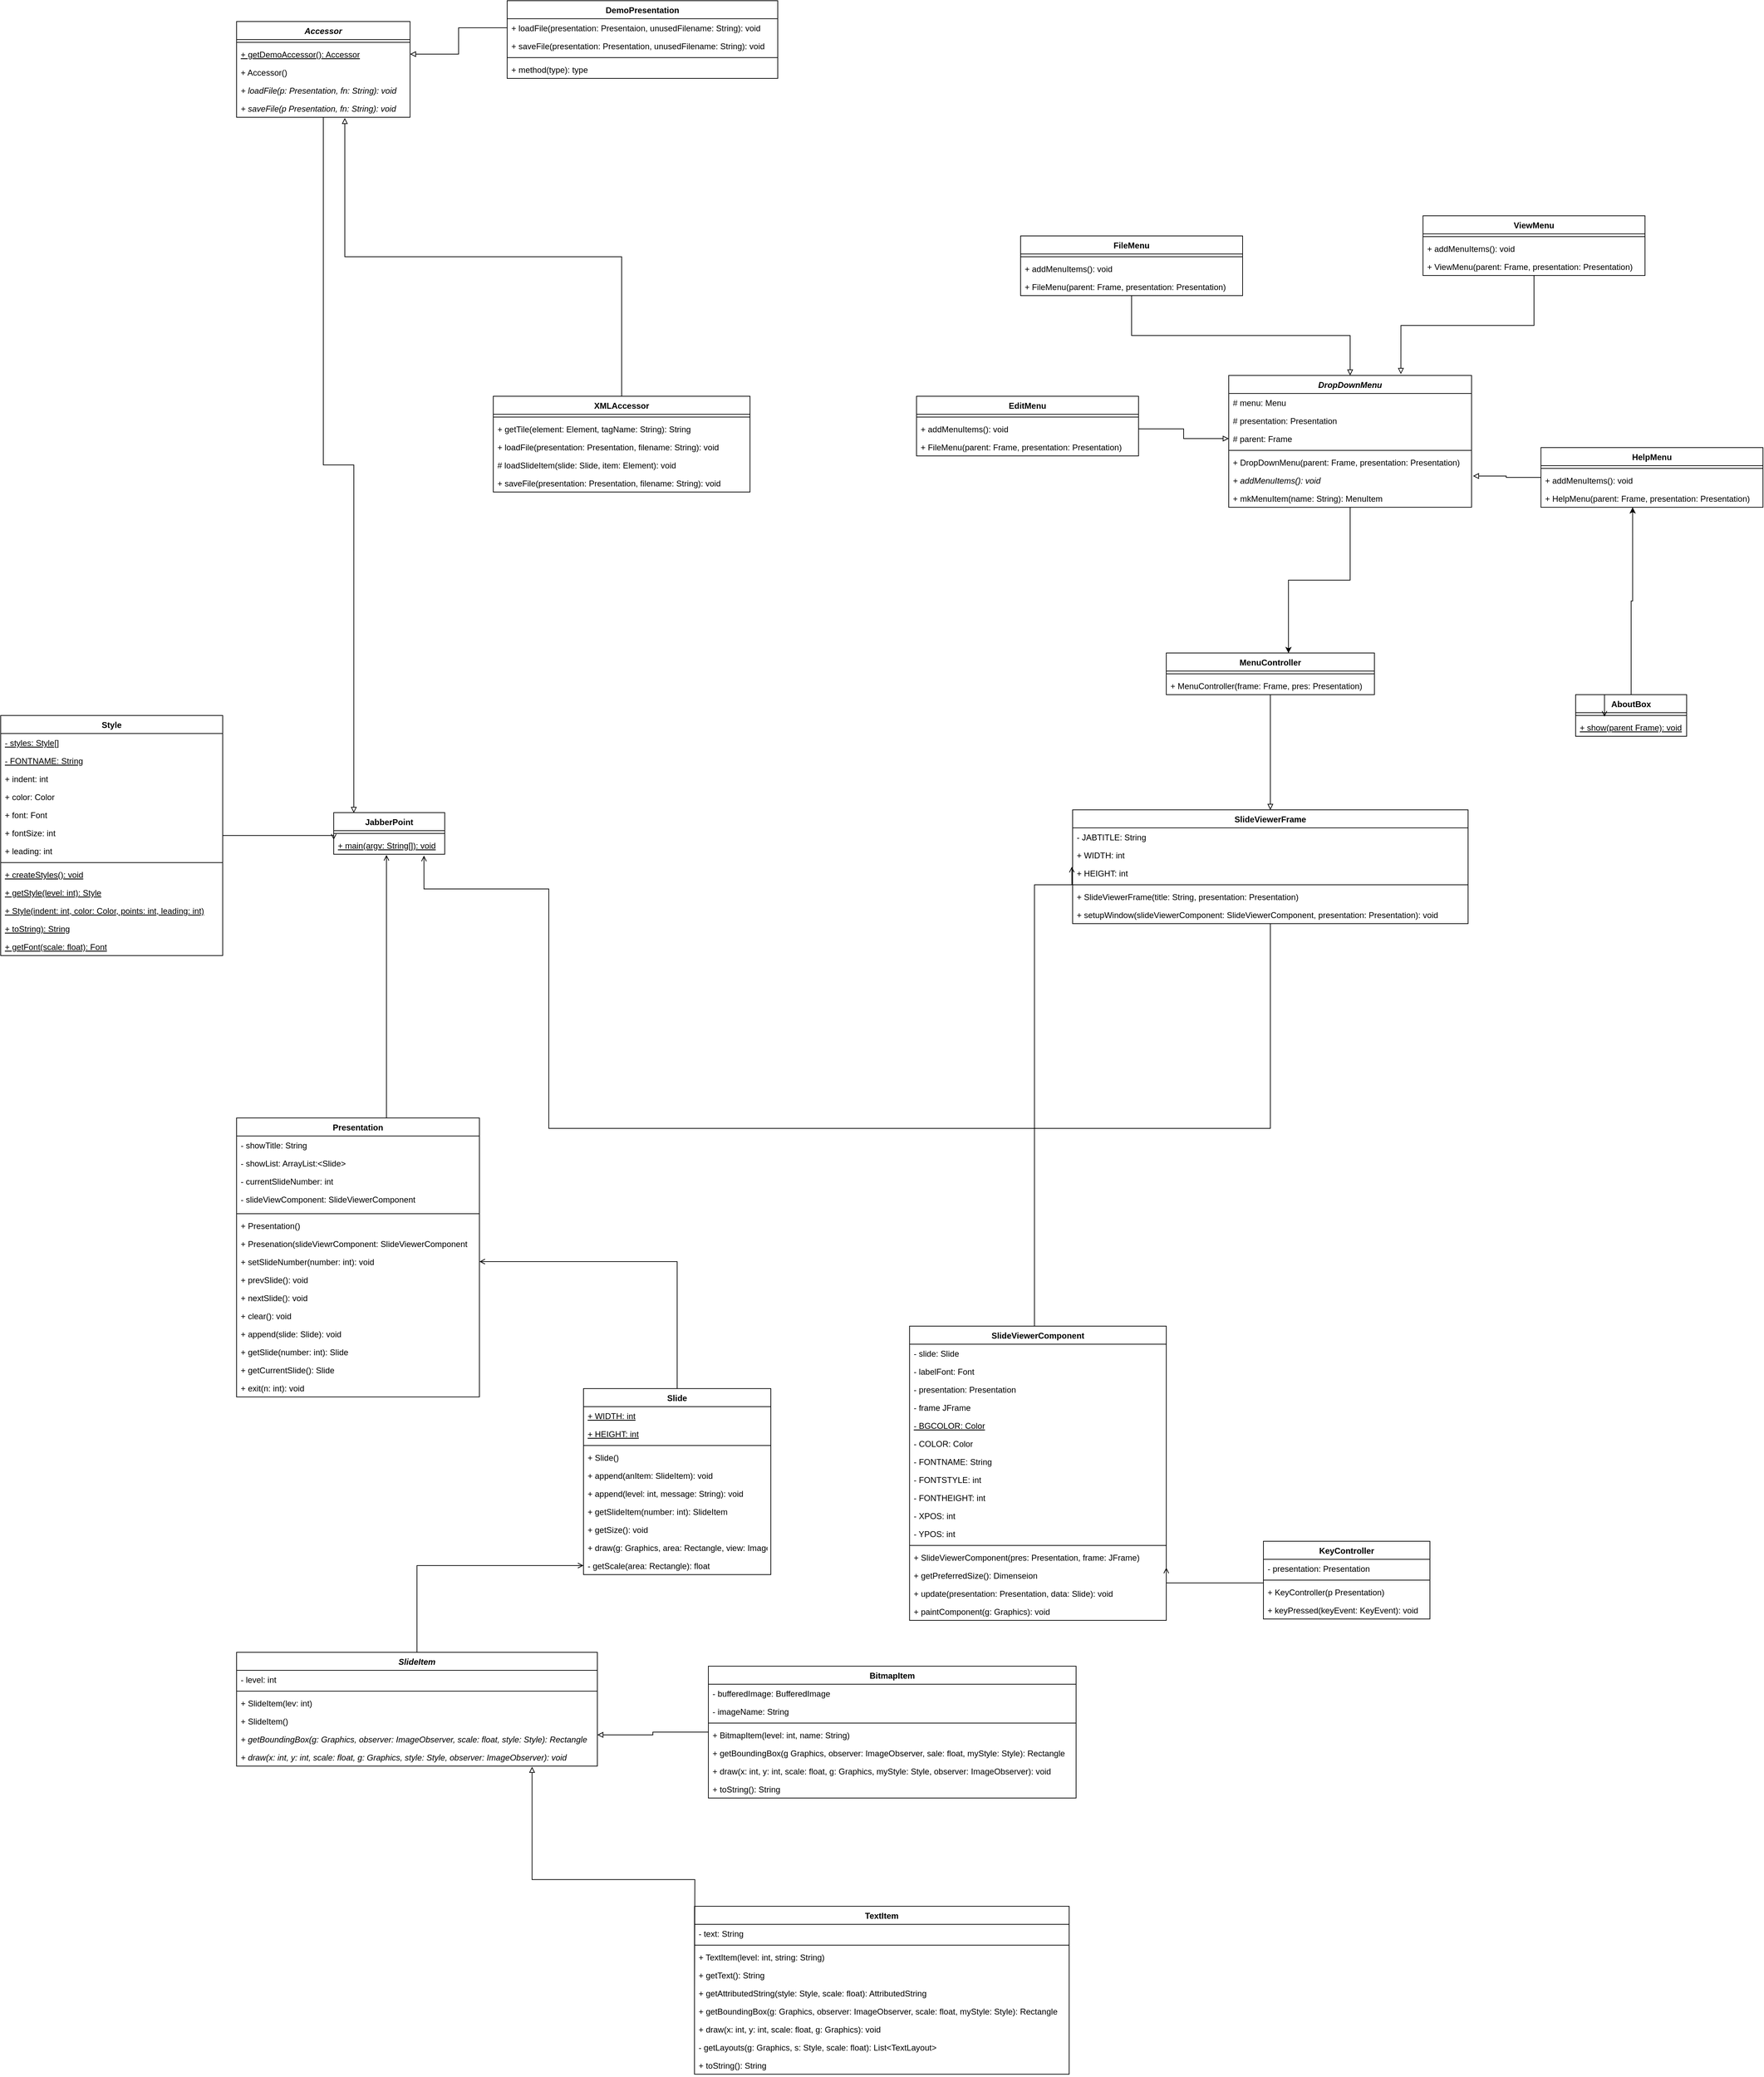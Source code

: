 <mxfile version="14.1.8" type="device"><diagram id="5kGexs1ks4yRwTwiHM54" name="Pagina-1"><mxGraphModel dx="2249" dy="815" grid="1" gridSize="10" guides="1" tooltips="1" connect="1" arrows="1" fold="1" page="1" pageScale="1" pageWidth="827" pageHeight="1169" math="0" shadow="0"><root><mxCell id="0"/><mxCell id="1" parent="0"/><mxCell id="1p4O4-lpNkx6_-O3B8yX-25" style="edgeStyle=orthogonalEdgeStyle;rounded=0;orthogonalLoop=1;jettySize=auto;html=1;entryX=0.413;entryY=1;entryDx=0;entryDy=0;entryPerimeter=0;" parent="1" source="J7LLM1U2bAGrhk7EHzXV-1" target="1p4O4-lpNkx6_-O3B8yX-22" edge="1"><mxGeometry relative="1" as="geometry"/></mxCell><mxCell id="J7LLM1U2bAGrhk7EHzXV-1" value="AboutBox" style="swimlane;fontStyle=1;align=center;verticalAlign=top;childLayout=stackLayout;horizontal=1;startSize=26;horizontalStack=0;resizeParent=1;resizeParentMax=0;resizeLast=0;collapsible=1;marginBottom=0;" parent="1" vertex="1"><mxGeometry x="1950" y="1160" width="160" height="60" as="geometry"/></mxCell><mxCell id="J7LLM1U2bAGrhk7EHzXV-3" value="" style="line;strokeWidth=1;fillColor=none;align=left;verticalAlign=middle;spacingTop=-1;spacingLeft=3;spacingRight=3;rotatable=0;labelPosition=right;points=[];portConstraint=eastwest;" parent="J7LLM1U2bAGrhk7EHzXV-1" vertex="1"><mxGeometry y="26" width="160" height="8" as="geometry"/></mxCell><mxCell id="J7LLM1U2bAGrhk7EHzXV-4" value="+ show(parent Frame): void" style="text;strokeColor=none;fillColor=none;align=left;verticalAlign=top;spacingLeft=4;spacingRight=4;overflow=hidden;rotatable=0;points=[[0,0.5],[1,0.5]];portConstraint=eastwest;fontStyle=4" parent="J7LLM1U2bAGrhk7EHzXV-1" vertex="1"><mxGeometry y="34" width="160" height="26" as="geometry"/></mxCell><mxCell id="J7LLM1U2bAGrhk7EHzXV-212" style="edgeStyle=orthogonalEdgeStyle;rounded=0;orthogonalLoop=1;jettySize=auto;html=1;exitX=0.25;exitY=0;exitDx=0;exitDy=0;entryX=0.26;entryY=-0.088;entryDx=0;entryDy=0;entryPerimeter=0;endArrow=open;endFill=0;" parent="J7LLM1U2bAGrhk7EHzXV-1" source="J7LLM1U2bAGrhk7EHzXV-1" target="J7LLM1U2bAGrhk7EHzXV-4" edge="1"><mxGeometry relative="1" as="geometry"/></mxCell><mxCell id="J7LLM1U2bAGrhk7EHzXV-208" style="edgeStyle=orthogonalEdgeStyle;rounded=0;orthogonalLoop=1;jettySize=auto;html=1;entryX=0.181;entryY=0.007;entryDx=0;entryDy=0;entryPerimeter=0;endArrow=block;endFill=0;" parent="1" source="J7LLM1U2bAGrhk7EHzXV-8" target="J7LLM1U2bAGrhk7EHzXV-33" edge="1"><mxGeometry relative="1" as="geometry"/></mxCell><mxCell id="J7LLM1U2bAGrhk7EHzXV-8" value="Accessor" style="swimlane;fontStyle=3;align=center;verticalAlign=top;childLayout=stackLayout;horizontal=1;startSize=26;horizontalStack=0;resizeParent=1;resizeParentMax=0;resizeLast=0;collapsible=1;marginBottom=0;" parent="1" vertex="1"><mxGeometry x="20" y="190" width="250" height="138" as="geometry"/></mxCell><mxCell id="J7LLM1U2bAGrhk7EHzXV-10" value="" style="line;strokeWidth=1;fillColor=none;align=left;verticalAlign=middle;spacingTop=-1;spacingLeft=3;spacingRight=3;rotatable=0;labelPosition=right;points=[];portConstraint=eastwest;" parent="J7LLM1U2bAGrhk7EHzXV-8" vertex="1"><mxGeometry y="26" width="250" height="8" as="geometry"/></mxCell><mxCell id="J7LLM1U2bAGrhk7EHzXV-11" value="+ getDemoAccessor(): Accessor" style="text;strokeColor=none;fillColor=none;align=left;verticalAlign=top;spacingLeft=4;spacingRight=4;overflow=hidden;rotatable=0;points=[[0,0.5],[1,0.5]];portConstraint=eastwest;fontStyle=4" parent="J7LLM1U2bAGrhk7EHzXV-8" vertex="1"><mxGeometry y="34" width="250" height="26" as="geometry"/></mxCell><mxCell id="J7LLM1U2bAGrhk7EHzXV-13" value="+ Accessor()" style="text;strokeColor=none;fillColor=none;align=left;verticalAlign=top;spacingLeft=4;spacingRight=4;overflow=hidden;rotatable=0;points=[[0,0.5],[1,0.5]];portConstraint=eastwest;fontStyle=0" parent="J7LLM1U2bAGrhk7EHzXV-8" vertex="1"><mxGeometry y="60" width="250" height="26" as="geometry"/></mxCell><mxCell id="J7LLM1U2bAGrhk7EHzXV-15" value="+ loadFile(p: Presentation, fn: String): void" style="text;strokeColor=none;fillColor=none;align=left;verticalAlign=top;spacingLeft=4;spacingRight=4;overflow=hidden;rotatable=0;points=[[0,0.5],[1,0.5]];portConstraint=eastwest;fontStyle=2" parent="J7LLM1U2bAGrhk7EHzXV-8" vertex="1"><mxGeometry y="86" width="250" height="26" as="geometry"/></mxCell><mxCell id="J7LLM1U2bAGrhk7EHzXV-16" value="+ saveFile(p Presentation, fn: String): void" style="text;strokeColor=none;fillColor=none;align=left;verticalAlign=top;spacingLeft=4;spacingRight=4;overflow=hidden;rotatable=0;points=[[0,0.5],[1,0.5]];portConstraint=eastwest;fontStyle=2" parent="J7LLM1U2bAGrhk7EHzXV-8" vertex="1"><mxGeometry y="112" width="250" height="26" as="geometry"/></mxCell><mxCell id="J7LLM1U2bAGrhk7EHzXV-26" value="DemoPresentation" style="swimlane;fontStyle=1;align=center;verticalAlign=top;childLayout=stackLayout;horizontal=1;startSize=26;horizontalStack=0;resizeParent=1;resizeParentMax=0;resizeLast=0;collapsible=1;marginBottom=0;" parent="1" vertex="1"><mxGeometry x="410" y="160" width="390" height="112" as="geometry"/></mxCell><mxCell id="J7LLM1U2bAGrhk7EHzXV-27" value="+ loadFile(presentation: Presentaion, unusedFilename: String): void" style="text;strokeColor=none;fillColor=none;align=left;verticalAlign=top;spacingLeft=4;spacingRight=4;overflow=hidden;rotatable=0;points=[[0,0.5],[1,0.5]];portConstraint=eastwest;" parent="J7LLM1U2bAGrhk7EHzXV-26" vertex="1"><mxGeometry y="26" width="390" height="26" as="geometry"/></mxCell><mxCell id="J7LLM1U2bAGrhk7EHzXV-32" value="+ saveFile(presentation: Presentation, unusedFilename: String): void" style="text;strokeColor=none;fillColor=none;align=left;verticalAlign=top;spacingLeft=4;spacingRight=4;overflow=hidden;rotatable=0;points=[[0,0.5],[1,0.5]];portConstraint=eastwest;" parent="J7LLM1U2bAGrhk7EHzXV-26" vertex="1"><mxGeometry y="52" width="390" height="26" as="geometry"/></mxCell><mxCell id="J7LLM1U2bAGrhk7EHzXV-28" value="" style="line;strokeWidth=1;fillColor=none;align=left;verticalAlign=middle;spacingTop=-1;spacingLeft=3;spacingRight=3;rotatable=0;labelPosition=right;points=[];portConstraint=eastwest;" parent="J7LLM1U2bAGrhk7EHzXV-26" vertex="1"><mxGeometry y="78" width="390" height="8" as="geometry"/></mxCell><mxCell id="J7LLM1U2bAGrhk7EHzXV-29" value="+ method(type): type" style="text;strokeColor=none;fillColor=none;align=left;verticalAlign=top;spacingLeft=4;spacingRight=4;overflow=hidden;rotatable=0;points=[[0,0.5],[1,0.5]];portConstraint=eastwest;" parent="J7LLM1U2bAGrhk7EHzXV-26" vertex="1"><mxGeometry y="86" width="390" height="26" as="geometry"/></mxCell><mxCell id="J7LLM1U2bAGrhk7EHzXV-33" value="JabberPoint" style="swimlane;fontStyle=1;align=center;verticalAlign=top;childLayout=stackLayout;horizontal=1;startSize=26;horizontalStack=0;resizeParent=1;resizeParentMax=0;resizeLast=0;collapsible=1;marginBottom=0;" parent="1" vertex="1"><mxGeometry x="160" y="1330" width="160" height="60" as="geometry"/></mxCell><mxCell id="J7LLM1U2bAGrhk7EHzXV-35" value="" style="line;strokeWidth=1;fillColor=none;align=left;verticalAlign=middle;spacingTop=-1;spacingLeft=3;spacingRight=3;rotatable=0;labelPosition=right;points=[];portConstraint=eastwest;" parent="J7LLM1U2bAGrhk7EHzXV-33" vertex="1"><mxGeometry y="26" width="160" height="8" as="geometry"/></mxCell><mxCell id="J7LLM1U2bAGrhk7EHzXV-36" value="+ main(argv: String[]): void" style="text;strokeColor=none;fillColor=none;align=left;verticalAlign=top;spacingLeft=4;spacingRight=4;overflow=hidden;rotatable=0;points=[[0,0.5],[1,0.5]];portConstraint=eastwest;fontStyle=4" parent="J7LLM1U2bAGrhk7EHzXV-33" vertex="1"><mxGeometry y="34" width="160" height="26" as="geometry"/></mxCell><mxCell id="J7LLM1U2bAGrhk7EHzXV-205" style="edgeStyle=orthogonalEdgeStyle;rounded=0;orthogonalLoop=1;jettySize=auto;html=1;entryX=1;entryY=0.077;entryDx=0;entryDy=0;entryPerimeter=0;endArrow=open;endFill=0;" parent="1" source="J7LLM1U2bAGrhk7EHzXV-39" target="J7LLM1U2bAGrhk7EHzXV-124" edge="1"><mxGeometry relative="1" as="geometry"><Array as="points"><mxPoint x="1440" y="2440"/><mxPoint x="1440" y="2440"/></Array></mxGeometry></mxCell><mxCell id="J7LLM1U2bAGrhk7EHzXV-39" value="KeyController" style="swimlane;fontStyle=1;align=center;verticalAlign=top;childLayout=stackLayout;horizontal=1;startSize=26;horizontalStack=0;resizeParent=1;resizeParentMax=0;resizeLast=0;collapsible=1;marginBottom=0;" parent="1" vertex="1"><mxGeometry x="1500" y="2380" width="240" height="112" as="geometry"/></mxCell><mxCell id="J7LLM1U2bAGrhk7EHzXV-40" value="- presentation: Presentation" style="text;strokeColor=none;fillColor=none;align=left;verticalAlign=top;spacingLeft=4;spacingRight=4;overflow=hidden;rotatable=0;points=[[0,0.5],[1,0.5]];portConstraint=eastwest;" parent="J7LLM1U2bAGrhk7EHzXV-39" vertex="1"><mxGeometry y="26" width="240" height="26" as="geometry"/></mxCell><mxCell id="J7LLM1U2bAGrhk7EHzXV-41" value="" style="line;strokeWidth=1;fillColor=none;align=left;verticalAlign=middle;spacingTop=-1;spacingLeft=3;spacingRight=3;rotatable=0;labelPosition=right;points=[];portConstraint=eastwest;" parent="J7LLM1U2bAGrhk7EHzXV-39" vertex="1"><mxGeometry y="52" width="240" height="8" as="geometry"/></mxCell><mxCell id="J7LLM1U2bAGrhk7EHzXV-43" value="+ KeyController(p Presentation)" style="text;strokeColor=none;fillColor=none;align=left;verticalAlign=top;spacingLeft=4;spacingRight=4;overflow=hidden;rotatable=0;points=[[0,0.5],[1,0.5]];portConstraint=eastwest;" parent="J7LLM1U2bAGrhk7EHzXV-39" vertex="1"><mxGeometry y="60" width="240" height="26" as="geometry"/></mxCell><mxCell id="J7LLM1U2bAGrhk7EHzXV-42" value="+ keyPressed(keyEvent: KeyEvent): void" style="text;strokeColor=none;fillColor=none;align=left;verticalAlign=top;spacingLeft=4;spacingRight=4;overflow=hidden;rotatable=0;points=[[0,0.5],[1,0.5]];portConstraint=eastwest;" parent="J7LLM1U2bAGrhk7EHzXV-39" vertex="1"><mxGeometry y="86" width="240" height="26" as="geometry"/></mxCell><mxCell id="1p4O4-lpNkx6_-O3B8yX-29" style="edgeStyle=orthogonalEdgeStyle;rounded=0;orthogonalLoop=1;jettySize=auto;html=1;endArrow=block;endFill=0;entryX=0.5;entryY=0;entryDx=0;entryDy=0;" parent="1" source="J7LLM1U2bAGrhk7EHzXV-44" target="J7LLM1U2bAGrhk7EHzXV-127" edge="1"><mxGeometry relative="1" as="geometry"><mxPoint x="1507" y="1500" as="targetPoint"/></mxGeometry></mxCell><mxCell id="J7LLM1U2bAGrhk7EHzXV-44" value="MenuController" style="swimlane;fontStyle=1;align=center;verticalAlign=top;childLayout=stackLayout;horizontal=1;startSize=26;horizontalStack=0;resizeParent=1;resizeParentMax=0;resizeLast=0;collapsible=1;marginBottom=0;" parent="1" vertex="1"><mxGeometry x="1360" y="1100" width="300" height="60" as="geometry"/></mxCell><mxCell id="J7LLM1U2bAGrhk7EHzXV-46" value="" style="line;strokeWidth=1;fillColor=none;align=left;verticalAlign=middle;spacingTop=-1;spacingLeft=3;spacingRight=3;rotatable=0;labelPosition=right;points=[];portConstraint=eastwest;" parent="J7LLM1U2bAGrhk7EHzXV-44" vertex="1"><mxGeometry y="26" width="300" height="8" as="geometry"/></mxCell><mxCell id="J7LLM1U2bAGrhk7EHzXV-49" value="+ MenuController(frame: Frame, pres: Presentation)" style="text;strokeColor=none;fillColor=none;align=left;verticalAlign=top;spacingLeft=4;spacingRight=4;overflow=hidden;rotatable=0;points=[[0,0.5],[1,0.5]];portConstraint=eastwest;" parent="J7LLM1U2bAGrhk7EHzXV-44" vertex="1"><mxGeometry y="34" width="300" height="26" as="geometry"/></mxCell><mxCell id="J7LLM1U2bAGrhk7EHzXV-201" style="edgeStyle=orthogonalEdgeStyle;rounded=0;orthogonalLoop=1;jettySize=auto;html=1;entryX=0.475;entryY=1.038;entryDx=0;entryDy=0;entryPerimeter=0;endArrow=open;endFill=0;" parent="1" source="J7LLM1U2bAGrhk7EHzXV-71" target="J7LLM1U2bAGrhk7EHzXV-36" edge="1"><mxGeometry relative="1" as="geometry"><Array as="points"><mxPoint x="236" y="1640"/><mxPoint x="236" y="1640"/></Array></mxGeometry></mxCell><mxCell id="J7LLM1U2bAGrhk7EHzXV-71" value="Presentation" style="swimlane;fontStyle=1;align=center;verticalAlign=top;childLayout=stackLayout;horizontal=1;startSize=26;horizontalStack=0;resizeParent=1;resizeParentMax=0;resizeLast=0;collapsible=1;marginBottom=0;" parent="1" vertex="1"><mxGeometry x="20" y="1770" width="350" height="402" as="geometry"/></mxCell><mxCell id="J7LLM1U2bAGrhk7EHzXV-72" value="- showTitle: String" style="text;strokeColor=none;fillColor=none;align=left;verticalAlign=top;spacingLeft=4;spacingRight=4;overflow=hidden;rotatable=0;points=[[0,0.5],[1,0.5]];portConstraint=eastwest;" parent="J7LLM1U2bAGrhk7EHzXV-71" vertex="1"><mxGeometry y="26" width="350" height="26" as="geometry"/></mxCell><mxCell id="J7LLM1U2bAGrhk7EHzXV-75" value="- showList: ArrayList:&lt;Slide&gt;" style="text;strokeColor=none;fillColor=none;align=left;verticalAlign=top;spacingLeft=4;spacingRight=4;overflow=hidden;rotatable=0;points=[[0,0.5],[1,0.5]];portConstraint=eastwest;" parent="J7LLM1U2bAGrhk7EHzXV-71" vertex="1"><mxGeometry y="52" width="350" height="26" as="geometry"/></mxCell><mxCell id="J7LLM1U2bAGrhk7EHzXV-76" value="- currentSlideNumber: int" style="text;strokeColor=none;fillColor=none;align=left;verticalAlign=top;spacingLeft=4;spacingRight=4;overflow=hidden;rotatable=0;points=[[0,0.5],[1,0.5]];portConstraint=eastwest;" parent="J7LLM1U2bAGrhk7EHzXV-71" vertex="1"><mxGeometry y="78" width="350" height="26" as="geometry"/></mxCell><mxCell id="J7LLM1U2bAGrhk7EHzXV-77" value="- slideViewComponent: SlideViewerComponent" style="text;strokeColor=none;fillColor=none;align=left;verticalAlign=top;spacingLeft=4;spacingRight=4;overflow=hidden;rotatable=0;points=[[0,0.5],[1,0.5]];portConstraint=eastwest;" parent="J7LLM1U2bAGrhk7EHzXV-71" vertex="1"><mxGeometry y="104" width="350" height="30" as="geometry"/></mxCell><mxCell id="J7LLM1U2bAGrhk7EHzXV-73" value="" style="line;strokeWidth=1;fillColor=none;align=left;verticalAlign=middle;spacingTop=-1;spacingLeft=3;spacingRight=3;rotatable=0;labelPosition=right;points=[];portConstraint=eastwest;" parent="J7LLM1U2bAGrhk7EHzXV-71" vertex="1"><mxGeometry y="134" width="350" height="8" as="geometry"/></mxCell><mxCell id="J7LLM1U2bAGrhk7EHzXV-74" value="+ Presentation()" style="text;strokeColor=none;fillColor=none;align=left;verticalAlign=top;spacingLeft=4;spacingRight=4;overflow=hidden;rotatable=0;points=[[0,0.5],[1,0.5]];portConstraint=eastwest;" parent="J7LLM1U2bAGrhk7EHzXV-71" vertex="1"><mxGeometry y="142" width="350" height="26" as="geometry"/></mxCell><mxCell id="J7LLM1U2bAGrhk7EHzXV-78" value="+ Presenation(slideViewrComponent: SlideViewerComponent" style="text;strokeColor=none;fillColor=none;align=left;verticalAlign=top;spacingLeft=4;spacingRight=4;overflow=hidden;rotatable=0;points=[[0,0.5],[1,0.5]];portConstraint=eastwest;" parent="J7LLM1U2bAGrhk7EHzXV-71" vertex="1"><mxGeometry y="168" width="350" height="26" as="geometry"/></mxCell><mxCell id="J7LLM1U2bAGrhk7EHzXV-79" value="+ setSlideNumber(number: int): void" style="text;strokeColor=none;fillColor=none;align=left;verticalAlign=top;spacingLeft=4;spacingRight=4;overflow=hidden;rotatable=0;points=[[0,0.5],[1,0.5]];portConstraint=eastwest;" parent="J7LLM1U2bAGrhk7EHzXV-71" vertex="1"><mxGeometry y="194" width="350" height="26" as="geometry"/></mxCell><mxCell id="J7LLM1U2bAGrhk7EHzXV-80" value="+ prevSlide(): void" style="text;strokeColor=none;fillColor=none;align=left;verticalAlign=top;spacingLeft=4;spacingRight=4;overflow=hidden;rotatable=0;points=[[0,0.5],[1,0.5]];portConstraint=eastwest;" parent="J7LLM1U2bAGrhk7EHzXV-71" vertex="1"><mxGeometry y="220" width="350" height="26" as="geometry"/></mxCell><mxCell id="J7LLM1U2bAGrhk7EHzXV-81" value="+ nextSlide(): void" style="text;strokeColor=none;fillColor=none;align=left;verticalAlign=top;spacingLeft=4;spacingRight=4;overflow=hidden;rotatable=0;points=[[0,0.5],[1,0.5]];portConstraint=eastwest;" parent="J7LLM1U2bAGrhk7EHzXV-71" vertex="1"><mxGeometry y="246" width="350" height="26" as="geometry"/></mxCell><mxCell id="J7LLM1U2bAGrhk7EHzXV-82" value="+ clear(): void" style="text;strokeColor=none;fillColor=none;align=left;verticalAlign=top;spacingLeft=4;spacingRight=4;overflow=hidden;rotatable=0;points=[[0,0.5],[1,0.5]];portConstraint=eastwest;" parent="J7LLM1U2bAGrhk7EHzXV-71" vertex="1"><mxGeometry y="272" width="350" height="26" as="geometry"/></mxCell><mxCell id="J7LLM1U2bAGrhk7EHzXV-83" value="+ append(slide: Slide): void" style="text;strokeColor=none;fillColor=none;align=left;verticalAlign=top;spacingLeft=4;spacingRight=4;overflow=hidden;rotatable=0;points=[[0,0.5],[1,0.5]];portConstraint=eastwest;" parent="J7LLM1U2bAGrhk7EHzXV-71" vertex="1"><mxGeometry y="298" width="350" height="26" as="geometry"/></mxCell><mxCell id="J7LLM1U2bAGrhk7EHzXV-84" value="+ getSlide(number: int): Slide" style="text;strokeColor=none;fillColor=none;align=left;verticalAlign=top;spacingLeft=4;spacingRight=4;overflow=hidden;rotatable=0;points=[[0,0.5],[1,0.5]];portConstraint=eastwest;" parent="J7LLM1U2bAGrhk7EHzXV-71" vertex="1"><mxGeometry y="324" width="350" height="26" as="geometry"/></mxCell><mxCell id="J7LLM1U2bAGrhk7EHzXV-85" value="+ getCurrentSlide(): Slide" style="text;strokeColor=none;fillColor=none;align=left;verticalAlign=top;spacingLeft=4;spacingRight=4;overflow=hidden;rotatable=0;points=[[0,0.5],[1,0.5]];portConstraint=eastwest;" parent="J7LLM1U2bAGrhk7EHzXV-71" vertex="1"><mxGeometry y="350" width="350" height="26" as="geometry"/></mxCell><mxCell id="J7LLM1U2bAGrhk7EHzXV-86" value="+ exit(n: int): void" style="text;strokeColor=none;fillColor=none;align=left;verticalAlign=top;spacingLeft=4;spacingRight=4;overflow=hidden;rotatable=0;points=[[0,0.5],[1,0.5]];portConstraint=eastwest;" parent="J7LLM1U2bAGrhk7EHzXV-71" vertex="1"><mxGeometry y="376" width="350" height="26" as="geometry"/></mxCell><mxCell id="J7LLM1U2bAGrhk7EHzXV-200" style="edgeStyle=orthogonalEdgeStyle;rounded=0;orthogonalLoop=1;jettySize=auto;html=1;entryX=1;entryY=0.5;entryDx=0;entryDy=0;endArrow=open;endFill=0;" parent="1" source="J7LLM1U2bAGrhk7EHzXV-87" target="J7LLM1U2bAGrhk7EHzXV-79" edge="1"><mxGeometry relative="1" as="geometry"/></mxCell><mxCell id="J7LLM1U2bAGrhk7EHzXV-87" value="Slide" style="swimlane;fontStyle=1;align=center;verticalAlign=top;childLayout=stackLayout;horizontal=1;startSize=26;horizontalStack=0;resizeParent=1;resizeParentMax=0;resizeLast=0;collapsible=1;marginBottom=0;" parent="1" vertex="1"><mxGeometry x="520" y="2160" width="270" height="268" as="geometry"/></mxCell><mxCell id="J7LLM1U2bAGrhk7EHzXV-88" value="+ WIDTH: int" style="text;strokeColor=none;fillColor=none;align=left;verticalAlign=top;spacingLeft=4;spacingRight=4;overflow=hidden;rotatable=0;points=[[0,0.5],[1,0.5]];portConstraint=eastwest;fontStyle=4" parent="J7LLM1U2bAGrhk7EHzXV-87" vertex="1"><mxGeometry y="26" width="270" height="26" as="geometry"/></mxCell><mxCell id="J7LLM1U2bAGrhk7EHzXV-91" value="+ HEIGHT: int" style="text;strokeColor=none;fillColor=none;align=left;verticalAlign=top;spacingLeft=4;spacingRight=4;overflow=hidden;rotatable=0;points=[[0,0.5],[1,0.5]];portConstraint=eastwest;fontStyle=4" parent="J7LLM1U2bAGrhk7EHzXV-87" vertex="1"><mxGeometry y="52" width="270" height="26" as="geometry"/></mxCell><mxCell id="J7LLM1U2bAGrhk7EHzXV-89" value="" style="line;strokeWidth=1;fillColor=none;align=left;verticalAlign=middle;spacingTop=-1;spacingLeft=3;spacingRight=3;rotatable=0;labelPosition=right;points=[];portConstraint=eastwest;" parent="J7LLM1U2bAGrhk7EHzXV-87" vertex="1"><mxGeometry y="78" width="270" height="8" as="geometry"/></mxCell><mxCell id="J7LLM1U2bAGrhk7EHzXV-90" value="+ Slide()" style="text;strokeColor=none;fillColor=none;align=left;verticalAlign=top;spacingLeft=4;spacingRight=4;overflow=hidden;rotatable=0;points=[[0,0.5],[1,0.5]];portConstraint=eastwest;" parent="J7LLM1U2bAGrhk7EHzXV-87" vertex="1"><mxGeometry y="86" width="270" height="26" as="geometry"/></mxCell><mxCell id="J7LLM1U2bAGrhk7EHzXV-95" value="+ append(anItem: SlideItem): void" style="text;strokeColor=none;fillColor=none;align=left;verticalAlign=top;spacingLeft=4;spacingRight=4;overflow=hidden;rotatable=0;points=[[0,0.5],[1,0.5]];portConstraint=eastwest;" parent="J7LLM1U2bAGrhk7EHzXV-87" vertex="1"><mxGeometry y="112" width="270" height="26" as="geometry"/></mxCell><mxCell id="J7LLM1U2bAGrhk7EHzXV-96" value="+ append(level: int, message: String): void" style="text;strokeColor=none;fillColor=none;align=left;verticalAlign=top;spacingLeft=4;spacingRight=4;overflow=hidden;rotatable=0;points=[[0,0.5],[1,0.5]];portConstraint=eastwest;" parent="J7LLM1U2bAGrhk7EHzXV-87" vertex="1"><mxGeometry y="138" width="270" height="26" as="geometry"/></mxCell><mxCell id="J7LLM1U2bAGrhk7EHzXV-97" value="+ getSlideItem(number: int): SlideItem" style="text;strokeColor=none;fillColor=none;align=left;verticalAlign=top;spacingLeft=4;spacingRight=4;overflow=hidden;rotatable=0;points=[[0,0.5],[1,0.5]];portConstraint=eastwest;" parent="J7LLM1U2bAGrhk7EHzXV-87" vertex="1"><mxGeometry y="164" width="270" height="26" as="geometry"/></mxCell><mxCell id="J7LLM1U2bAGrhk7EHzXV-98" value="+ getSize(): void" style="text;strokeColor=none;fillColor=none;align=left;verticalAlign=top;spacingLeft=4;spacingRight=4;overflow=hidden;rotatable=0;points=[[0,0.5],[1,0.5]];portConstraint=eastwest;" parent="J7LLM1U2bAGrhk7EHzXV-87" vertex="1"><mxGeometry y="190" width="270" height="26" as="geometry"/></mxCell><mxCell id="J7LLM1U2bAGrhk7EHzXV-99" value="+ draw(g: Graphics, area: Rectangle, view: ImageObserver): void" style="text;strokeColor=none;fillColor=none;align=left;verticalAlign=top;spacingLeft=4;spacingRight=4;overflow=hidden;rotatable=0;points=[[0,0.5],[1,0.5]];portConstraint=eastwest;" parent="J7LLM1U2bAGrhk7EHzXV-87" vertex="1"><mxGeometry y="216" width="270" height="26" as="geometry"/></mxCell><mxCell id="J7LLM1U2bAGrhk7EHzXV-100" value="- getScale(area: Rectangle): float" style="text;strokeColor=none;fillColor=none;align=left;verticalAlign=top;spacingLeft=4;spacingRight=4;overflow=hidden;rotatable=0;points=[[0,0.5],[1,0.5]];portConstraint=eastwest;" parent="J7LLM1U2bAGrhk7EHzXV-87" vertex="1"><mxGeometry y="242" width="270" height="26" as="geometry"/></mxCell><mxCell id="J7LLM1U2bAGrhk7EHzXV-198" style="edgeStyle=orthogonalEdgeStyle;rounded=0;orthogonalLoop=1;jettySize=auto;html=1;endArrow=open;endFill=0;" parent="1" source="J7LLM1U2bAGrhk7EHzXV-101" target="J7LLM1U2bAGrhk7EHzXV-100" edge="1"><mxGeometry relative="1" as="geometry"/></mxCell><mxCell id="J7LLM1U2bAGrhk7EHzXV-101" value="SlideItem" style="swimlane;fontStyle=3;align=center;verticalAlign=top;childLayout=stackLayout;horizontal=1;startSize=26;horizontalStack=0;resizeParent=1;resizeParentMax=0;resizeLast=0;collapsible=1;marginBottom=0;" parent="1" vertex="1"><mxGeometry x="20" y="2540" width="520" height="164" as="geometry"/></mxCell><mxCell id="J7LLM1U2bAGrhk7EHzXV-102" value="- level: int" style="text;strokeColor=none;fillColor=none;align=left;verticalAlign=top;spacingLeft=4;spacingRight=4;overflow=hidden;rotatable=0;points=[[0,0.5],[1,0.5]];portConstraint=eastwest;" parent="J7LLM1U2bAGrhk7EHzXV-101" vertex="1"><mxGeometry y="26" width="520" height="26" as="geometry"/></mxCell><mxCell id="J7LLM1U2bAGrhk7EHzXV-103" value="" style="line;strokeWidth=1;fillColor=none;align=left;verticalAlign=middle;spacingTop=-1;spacingLeft=3;spacingRight=3;rotatable=0;labelPosition=right;points=[];portConstraint=eastwest;" parent="J7LLM1U2bAGrhk7EHzXV-101" vertex="1"><mxGeometry y="52" width="520" height="8" as="geometry"/></mxCell><mxCell id="J7LLM1U2bAGrhk7EHzXV-104" value="+ SlideItem(lev: int)" style="text;strokeColor=none;fillColor=none;align=left;verticalAlign=top;spacingLeft=4;spacingRight=4;overflow=hidden;rotatable=0;points=[[0,0.5],[1,0.5]];portConstraint=eastwest;" parent="J7LLM1U2bAGrhk7EHzXV-101" vertex="1"><mxGeometry y="60" width="520" height="26" as="geometry"/></mxCell><mxCell id="J7LLM1U2bAGrhk7EHzXV-105" value="+ SlideItem()" style="text;strokeColor=none;fillColor=none;align=left;verticalAlign=top;spacingLeft=4;spacingRight=4;overflow=hidden;rotatable=0;points=[[0,0.5],[1,0.5]];portConstraint=eastwest;" parent="J7LLM1U2bAGrhk7EHzXV-101" vertex="1"><mxGeometry y="86" width="520" height="26" as="geometry"/></mxCell><mxCell id="J7LLM1U2bAGrhk7EHzXV-106" value="+ getBoundingBox(g: Graphics, observer: ImageObserver, scale: float, style: Style): Rectangle" style="text;strokeColor=none;fillColor=none;align=left;verticalAlign=top;spacingLeft=4;spacingRight=4;overflow=hidden;rotatable=0;points=[[0,0.5],[1,0.5]];portConstraint=eastwest;fontStyle=2" parent="J7LLM1U2bAGrhk7EHzXV-101" vertex="1"><mxGeometry y="112" width="520" height="26" as="geometry"/></mxCell><mxCell id="J7LLM1U2bAGrhk7EHzXV-107" value="+ draw(x: int, y: int, scale: float, g: Graphics, style: Style, observer: ImageObserver): void" style="text;strokeColor=none;fillColor=none;align=left;verticalAlign=top;spacingLeft=4;spacingRight=4;overflow=hidden;rotatable=0;points=[[0,0.5],[1,0.5]];portConstraint=eastwest;fontStyle=2" parent="J7LLM1U2bAGrhk7EHzXV-101" vertex="1"><mxGeometry y="138" width="520" height="26" as="geometry"/></mxCell><mxCell id="J7LLM1U2bAGrhk7EHzXV-202" style="edgeStyle=orthogonalEdgeStyle;rounded=0;orthogonalLoop=1;jettySize=auto;html=1;endArrow=open;endFill=0;entryX=-0.002;entryY=0.154;entryDx=0;entryDy=0;entryPerimeter=0;" parent="1" source="J7LLM1U2bAGrhk7EHzXV-109" target="J7LLM1U2bAGrhk7EHzXV-133" edge="1"><mxGeometry relative="1" as="geometry"><mxPoint x="1160" y="1390" as="targetPoint"/><Array as="points"><mxPoint x="1170" y="1434"/></Array></mxGeometry></mxCell><mxCell id="J7LLM1U2bAGrhk7EHzXV-109" value="SlideViewerComponent" style="swimlane;fontStyle=1;align=center;verticalAlign=top;childLayout=stackLayout;horizontal=1;startSize=26;horizontalStack=0;resizeParent=1;resizeParentMax=0;resizeLast=0;collapsible=1;marginBottom=0;" parent="1" vertex="1"><mxGeometry x="990" y="2070" width="370" height="424" as="geometry"/></mxCell><mxCell id="J7LLM1U2bAGrhk7EHzXV-110" value="- slide: Slide" style="text;strokeColor=none;fillColor=none;align=left;verticalAlign=top;spacingLeft=4;spacingRight=4;overflow=hidden;rotatable=0;points=[[0,0.5],[1,0.5]];portConstraint=eastwest;" parent="J7LLM1U2bAGrhk7EHzXV-109" vertex="1"><mxGeometry y="26" width="370" height="26" as="geometry"/></mxCell><mxCell id="J7LLM1U2bAGrhk7EHzXV-113" value="- labelFont: Font" style="text;strokeColor=none;fillColor=none;align=left;verticalAlign=top;spacingLeft=4;spacingRight=4;overflow=hidden;rotatable=0;points=[[0,0.5],[1,0.5]];portConstraint=eastwest;" parent="J7LLM1U2bAGrhk7EHzXV-109" vertex="1"><mxGeometry y="52" width="370" height="26" as="geometry"/></mxCell><mxCell id="J7LLM1U2bAGrhk7EHzXV-114" value="- presentation: Presentation" style="text;strokeColor=none;fillColor=none;align=left;verticalAlign=top;spacingLeft=4;spacingRight=4;overflow=hidden;rotatable=0;points=[[0,0.5],[1,0.5]];portConstraint=eastwest;" parent="J7LLM1U2bAGrhk7EHzXV-109" vertex="1"><mxGeometry y="78" width="370" height="26" as="geometry"/></mxCell><mxCell id="J7LLM1U2bAGrhk7EHzXV-115" value="- frame JFrame" style="text;strokeColor=none;fillColor=none;align=left;verticalAlign=top;spacingLeft=4;spacingRight=4;overflow=hidden;rotatable=0;points=[[0,0.5],[1,0.5]];portConstraint=eastwest;" parent="J7LLM1U2bAGrhk7EHzXV-109" vertex="1"><mxGeometry y="104" width="370" height="26" as="geometry"/></mxCell><mxCell id="J7LLM1U2bAGrhk7EHzXV-117" value="- BGCOLOR: Color" style="text;strokeColor=none;fillColor=none;align=left;verticalAlign=top;spacingLeft=4;spacingRight=4;overflow=hidden;rotatable=0;points=[[0,0.5],[1,0.5]];portConstraint=eastwest;fontStyle=4" parent="J7LLM1U2bAGrhk7EHzXV-109" vertex="1"><mxGeometry y="130" width="370" height="26" as="geometry"/></mxCell><mxCell id="J7LLM1U2bAGrhk7EHzXV-118" value="- COLOR: Color" style="text;strokeColor=none;fillColor=none;align=left;verticalAlign=top;spacingLeft=4;spacingRight=4;overflow=hidden;rotatable=0;points=[[0,0.5],[1,0.5]];portConstraint=eastwest;fontStyle=0" parent="J7LLM1U2bAGrhk7EHzXV-109" vertex="1"><mxGeometry y="156" width="370" height="26" as="geometry"/></mxCell><mxCell id="J7LLM1U2bAGrhk7EHzXV-119" value="- FONTNAME: String" style="text;strokeColor=none;fillColor=none;align=left;verticalAlign=top;spacingLeft=4;spacingRight=4;overflow=hidden;rotatable=0;points=[[0,0.5],[1,0.5]];portConstraint=eastwest;fontStyle=0" parent="J7LLM1U2bAGrhk7EHzXV-109" vertex="1"><mxGeometry y="182" width="370" height="26" as="geometry"/></mxCell><mxCell id="J7LLM1U2bAGrhk7EHzXV-120" value="- FONTSTYLE: int" style="text;strokeColor=none;fillColor=none;align=left;verticalAlign=top;spacingLeft=4;spacingRight=4;overflow=hidden;rotatable=0;points=[[0,0.5],[1,0.5]];portConstraint=eastwest;fontStyle=0" parent="J7LLM1U2bAGrhk7EHzXV-109" vertex="1"><mxGeometry y="208" width="370" height="26" as="geometry"/></mxCell><mxCell id="J7LLM1U2bAGrhk7EHzXV-121" value="- FONTHEIGHT: int" style="text;strokeColor=none;fillColor=none;align=left;verticalAlign=top;spacingLeft=4;spacingRight=4;overflow=hidden;rotatable=0;points=[[0,0.5],[1,0.5]];portConstraint=eastwest;fontStyle=0" parent="J7LLM1U2bAGrhk7EHzXV-109" vertex="1"><mxGeometry y="234" width="370" height="26" as="geometry"/></mxCell><mxCell id="J7LLM1U2bAGrhk7EHzXV-122" value="- XPOS: int" style="text;strokeColor=none;fillColor=none;align=left;verticalAlign=top;spacingLeft=4;spacingRight=4;overflow=hidden;rotatable=0;points=[[0,0.5],[1,0.5]];portConstraint=eastwest;fontStyle=0" parent="J7LLM1U2bAGrhk7EHzXV-109" vertex="1"><mxGeometry y="260" width="370" height="26" as="geometry"/></mxCell><mxCell id="J7LLM1U2bAGrhk7EHzXV-123" value="- YPOS: int" style="text;strokeColor=none;fillColor=none;align=left;verticalAlign=top;spacingLeft=4;spacingRight=4;overflow=hidden;rotatable=0;points=[[0,0.5],[1,0.5]];portConstraint=eastwest;fontStyle=0" parent="J7LLM1U2bAGrhk7EHzXV-109" vertex="1"><mxGeometry y="286" width="370" height="26" as="geometry"/></mxCell><mxCell id="J7LLM1U2bAGrhk7EHzXV-111" value="" style="line;strokeWidth=1;fillColor=none;align=left;verticalAlign=middle;spacingTop=-1;spacingLeft=3;spacingRight=3;rotatable=0;labelPosition=right;points=[];portConstraint=eastwest;" parent="J7LLM1U2bAGrhk7EHzXV-109" vertex="1"><mxGeometry y="312" width="370" height="8" as="geometry"/></mxCell><mxCell id="J7LLM1U2bAGrhk7EHzXV-112" value="+ SlideViewerComponent(pres: Presentation, frame: JFrame)" style="text;strokeColor=none;fillColor=none;align=left;verticalAlign=top;spacingLeft=4;spacingRight=4;overflow=hidden;rotatable=0;points=[[0,0.5],[1,0.5]];portConstraint=eastwest;" parent="J7LLM1U2bAGrhk7EHzXV-109" vertex="1"><mxGeometry y="320" width="370" height="26" as="geometry"/></mxCell><mxCell id="J7LLM1U2bAGrhk7EHzXV-124" value="+ getPreferredSize(): Dimenseion" style="text;strokeColor=none;fillColor=none;align=left;verticalAlign=top;spacingLeft=4;spacingRight=4;overflow=hidden;rotatable=0;points=[[0,0.5],[1,0.5]];portConstraint=eastwest;" parent="J7LLM1U2bAGrhk7EHzXV-109" vertex="1"><mxGeometry y="346" width="370" height="26" as="geometry"/></mxCell><mxCell id="J7LLM1U2bAGrhk7EHzXV-125" value="+ update(presentation: Presentation, data: Slide): void" style="text;strokeColor=none;fillColor=none;align=left;verticalAlign=top;spacingLeft=4;spacingRight=4;overflow=hidden;rotatable=0;points=[[0,0.5],[1,0.5]];portConstraint=eastwest;" parent="J7LLM1U2bAGrhk7EHzXV-109" vertex="1"><mxGeometry y="372" width="370" height="26" as="geometry"/></mxCell><mxCell id="J7LLM1U2bAGrhk7EHzXV-126" value="+ paintComponent(g: Graphics): void" style="text;strokeColor=none;fillColor=none;align=left;verticalAlign=top;spacingLeft=4;spacingRight=4;overflow=hidden;rotatable=0;points=[[0,0.5],[1,0.5]];portConstraint=eastwest;" parent="J7LLM1U2bAGrhk7EHzXV-109" vertex="1"><mxGeometry y="398" width="370" height="26" as="geometry"/></mxCell><mxCell id="J7LLM1U2bAGrhk7EHzXV-203" style="edgeStyle=orthogonalEdgeStyle;rounded=0;orthogonalLoop=1;jettySize=auto;html=1;endArrow=open;endFill=0;entryX=0.813;entryY=1.077;entryDx=0;entryDy=0;entryPerimeter=0;" parent="1" source="J7LLM1U2bAGrhk7EHzXV-127" target="J7LLM1U2bAGrhk7EHzXV-36" edge="1"><mxGeometry relative="1" as="geometry"><Array as="points"><mxPoint x="1510" y="1785"/><mxPoint x="470" y="1785"/><mxPoint x="470" y="1440"/><mxPoint x="290" y="1440"/></Array><mxPoint x="290" y="1420" as="targetPoint"/></mxGeometry></mxCell><mxCell id="J7LLM1U2bAGrhk7EHzXV-127" value="SlideViewerFrame" style="swimlane;fontStyle=1;align=center;verticalAlign=top;childLayout=stackLayout;horizontal=1;startSize=26;horizontalStack=0;resizeParent=1;resizeParentMax=0;resizeLast=0;collapsible=1;marginBottom=0;" parent="1" vertex="1"><mxGeometry x="1225" y="1326" width="570" height="164" as="geometry"/></mxCell><mxCell id="J7LLM1U2bAGrhk7EHzXV-131" value="- JABTITLE: String" style="text;strokeColor=none;fillColor=none;align=left;verticalAlign=top;spacingLeft=4;spacingRight=4;overflow=hidden;rotatable=0;points=[[0,0.5],[1,0.5]];portConstraint=eastwest;fontStyle=0" parent="J7LLM1U2bAGrhk7EHzXV-127" vertex="1"><mxGeometry y="26" width="570" height="26" as="geometry"/></mxCell><mxCell id="J7LLM1U2bAGrhk7EHzXV-132" value="+ WIDTH: int" style="text;strokeColor=none;fillColor=none;align=left;verticalAlign=top;spacingLeft=4;spacingRight=4;overflow=hidden;rotatable=0;points=[[0,0.5],[1,0.5]];portConstraint=eastwest;fontStyle=0" parent="J7LLM1U2bAGrhk7EHzXV-127" vertex="1"><mxGeometry y="52" width="570" height="26" as="geometry"/></mxCell><mxCell id="J7LLM1U2bAGrhk7EHzXV-133" value="+ HEIGHT: int" style="text;strokeColor=none;fillColor=none;align=left;verticalAlign=top;spacingLeft=4;spacingRight=4;overflow=hidden;rotatable=0;points=[[0,0.5],[1,0.5]];portConstraint=eastwest;fontStyle=0" parent="J7LLM1U2bAGrhk7EHzXV-127" vertex="1"><mxGeometry y="78" width="570" height="26" as="geometry"/></mxCell><mxCell id="J7LLM1U2bAGrhk7EHzXV-129" value="" style="line;strokeWidth=1;fillColor=none;align=left;verticalAlign=middle;spacingTop=-1;spacingLeft=3;spacingRight=3;rotatable=0;labelPosition=right;points=[];portConstraint=eastwest;" parent="J7LLM1U2bAGrhk7EHzXV-127" vertex="1"><mxGeometry y="104" width="570" height="8" as="geometry"/></mxCell><mxCell id="J7LLM1U2bAGrhk7EHzXV-135" value="+ SlideViewerFrame(title: String, presentation: Presentation)" style="text;strokeColor=none;fillColor=none;align=left;verticalAlign=top;spacingLeft=4;spacingRight=4;overflow=hidden;rotatable=0;points=[[0,0.5],[1,0.5]];portConstraint=eastwest;" parent="J7LLM1U2bAGrhk7EHzXV-127" vertex="1"><mxGeometry y="112" width="570" height="26" as="geometry"/></mxCell><mxCell id="J7LLM1U2bAGrhk7EHzXV-130" value="+ setupWindow(slideViewerComponent: SlideViewerComponent, presentation: Presentation): void" style="text;strokeColor=none;fillColor=none;align=left;verticalAlign=top;spacingLeft=4;spacingRight=4;overflow=hidden;rotatable=0;points=[[0,0.5],[1,0.5]];portConstraint=eastwest;" parent="J7LLM1U2bAGrhk7EHzXV-127" vertex="1"><mxGeometry y="138" width="570" height="26" as="geometry"/></mxCell><mxCell id="J7LLM1U2bAGrhk7EHzXV-210" style="edgeStyle=orthogonalEdgeStyle;rounded=0;orthogonalLoop=1;jettySize=auto;html=1;entryX=0;entryY=0.5;entryDx=0;entryDy=0;endArrow=open;endFill=0;" parent="1" source="J7LLM1U2bAGrhk7EHzXV-136" edge="1"><mxGeometry relative="1" as="geometry"><mxPoint x="160" y="1369" as="targetPoint"/><Array as="points"><mxPoint x="160" y="1363"/></Array></mxGeometry></mxCell><mxCell id="J7LLM1U2bAGrhk7EHzXV-136" value="Style" style="swimlane;fontStyle=1;align=center;verticalAlign=top;childLayout=stackLayout;horizontal=1;startSize=26;horizontalStack=0;resizeParent=1;resizeParentMax=0;resizeLast=0;collapsible=1;marginBottom=0;" parent="1" vertex="1"><mxGeometry x="-320" y="1190" width="320" height="346" as="geometry"/></mxCell><mxCell id="J7LLM1U2bAGrhk7EHzXV-137" value="- styles: Style[]" style="text;strokeColor=none;fillColor=none;align=left;verticalAlign=top;spacingLeft=4;spacingRight=4;overflow=hidden;rotatable=0;points=[[0,0.5],[1,0.5]];portConstraint=eastwest;fontStyle=4" parent="J7LLM1U2bAGrhk7EHzXV-136" vertex="1"><mxGeometry y="26" width="320" height="26" as="geometry"/></mxCell><mxCell id="J7LLM1U2bAGrhk7EHzXV-140" value="- FONTNAME: String" style="text;strokeColor=none;fillColor=none;align=left;verticalAlign=top;spacingLeft=4;spacingRight=4;overflow=hidden;rotatable=0;points=[[0,0.5],[1,0.5]];portConstraint=eastwest;fontStyle=4" parent="J7LLM1U2bAGrhk7EHzXV-136" vertex="1"><mxGeometry y="52" width="320" height="26" as="geometry"/></mxCell><mxCell id="J7LLM1U2bAGrhk7EHzXV-141" value="+ indent: int" style="text;strokeColor=none;fillColor=none;align=left;verticalAlign=top;spacingLeft=4;spacingRight=4;overflow=hidden;rotatable=0;points=[[0,0.5],[1,0.5]];portConstraint=eastwest;fontStyle=0" parent="J7LLM1U2bAGrhk7EHzXV-136" vertex="1"><mxGeometry y="78" width="320" height="26" as="geometry"/></mxCell><mxCell id="J7LLM1U2bAGrhk7EHzXV-142" value="+ color: Color" style="text;strokeColor=none;fillColor=none;align=left;verticalAlign=top;spacingLeft=4;spacingRight=4;overflow=hidden;rotatable=0;points=[[0,0.5],[1,0.5]];portConstraint=eastwest;fontStyle=0" parent="J7LLM1U2bAGrhk7EHzXV-136" vertex="1"><mxGeometry y="104" width="320" height="26" as="geometry"/></mxCell><mxCell id="J7LLM1U2bAGrhk7EHzXV-143" value="+ font: Font" style="text;strokeColor=none;fillColor=none;align=left;verticalAlign=top;spacingLeft=4;spacingRight=4;overflow=hidden;rotatable=0;points=[[0,0.5],[1,0.5]];portConstraint=eastwest;fontStyle=0" parent="J7LLM1U2bAGrhk7EHzXV-136" vertex="1"><mxGeometry y="130" width="320" height="26" as="geometry"/></mxCell><mxCell id="J7LLM1U2bAGrhk7EHzXV-144" value="+ fontSize: int" style="text;strokeColor=none;fillColor=none;align=left;verticalAlign=top;spacingLeft=4;spacingRight=4;overflow=hidden;rotatable=0;points=[[0,0.5],[1,0.5]];portConstraint=eastwest;fontStyle=0" parent="J7LLM1U2bAGrhk7EHzXV-136" vertex="1"><mxGeometry y="156" width="320" height="26" as="geometry"/></mxCell><mxCell id="J7LLM1U2bAGrhk7EHzXV-145" value="+ leading: int" style="text;strokeColor=none;fillColor=none;align=left;verticalAlign=top;spacingLeft=4;spacingRight=4;overflow=hidden;rotatable=0;points=[[0,0.5],[1,0.5]];portConstraint=eastwest;fontStyle=0" parent="J7LLM1U2bAGrhk7EHzXV-136" vertex="1"><mxGeometry y="182" width="320" height="26" as="geometry"/></mxCell><mxCell id="J7LLM1U2bAGrhk7EHzXV-138" value="" style="line;strokeWidth=1;fillColor=none;align=left;verticalAlign=middle;spacingTop=-1;spacingLeft=3;spacingRight=3;rotatable=0;labelPosition=right;points=[];portConstraint=eastwest;" parent="J7LLM1U2bAGrhk7EHzXV-136" vertex="1"><mxGeometry y="208" width="320" height="8" as="geometry"/></mxCell><mxCell id="J7LLM1U2bAGrhk7EHzXV-139" value="+ createStyles(): void" style="text;strokeColor=none;fillColor=none;align=left;verticalAlign=top;spacingLeft=4;spacingRight=4;overflow=hidden;rotatable=0;points=[[0,0.5],[1,0.5]];portConstraint=eastwest;fontStyle=4" parent="J7LLM1U2bAGrhk7EHzXV-136" vertex="1"><mxGeometry y="216" width="320" height="26" as="geometry"/></mxCell><mxCell id="J7LLM1U2bAGrhk7EHzXV-146" value="+ getStyle(level: int): Style" style="text;strokeColor=none;fillColor=none;align=left;verticalAlign=top;spacingLeft=4;spacingRight=4;overflow=hidden;rotatable=0;points=[[0,0.5],[1,0.5]];portConstraint=eastwest;fontStyle=4" parent="J7LLM1U2bAGrhk7EHzXV-136" vertex="1"><mxGeometry y="242" width="320" height="26" as="geometry"/></mxCell><mxCell id="J7LLM1U2bAGrhk7EHzXV-147" value="+ Style(indent: int, color: Color, points: int, leading: int)" style="text;strokeColor=none;fillColor=none;align=left;verticalAlign=top;spacingLeft=4;spacingRight=4;overflow=hidden;rotatable=0;points=[[0,0.5],[1,0.5]];portConstraint=eastwest;fontStyle=4" parent="J7LLM1U2bAGrhk7EHzXV-136" vertex="1"><mxGeometry y="268" width="320" height="26" as="geometry"/></mxCell><mxCell id="J7LLM1U2bAGrhk7EHzXV-148" value="+ toString): String" style="text;strokeColor=none;fillColor=none;align=left;verticalAlign=top;spacingLeft=4;spacingRight=4;overflow=hidden;rotatable=0;points=[[0,0.5],[1,0.5]];portConstraint=eastwest;fontStyle=4" parent="J7LLM1U2bAGrhk7EHzXV-136" vertex="1"><mxGeometry y="294" width="320" height="26" as="geometry"/></mxCell><mxCell id="J7LLM1U2bAGrhk7EHzXV-149" value="+ getFont(scale: float): Font" style="text;strokeColor=none;fillColor=none;align=left;verticalAlign=top;spacingLeft=4;spacingRight=4;overflow=hidden;rotatable=0;points=[[0,0.5],[1,0.5]];portConstraint=eastwest;fontStyle=4" parent="J7LLM1U2bAGrhk7EHzXV-136" vertex="1"><mxGeometry y="320" width="320" height="26" as="geometry"/></mxCell><mxCell id="J7LLM1U2bAGrhk7EHzXV-150" value="TextItem" style="swimlane;fontStyle=1;align=center;verticalAlign=top;childLayout=stackLayout;horizontal=1;startSize=26;horizontalStack=0;resizeParent=1;resizeParentMax=0;resizeLast=0;collapsible=1;marginBottom=0;" parent="1" vertex="1"><mxGeometry x="680" y="2906" width="540" height="242" as="geometry"/></mxCell><mxCell id="J7LLM1U2bAGrhk7EHzXV-151" value="- text: String" style="text;strokeColor=none;fillColor=none;align=left;verticalAlign=top;spacingLeft=4;spacingRight=4;overflow=hidden;rotatable=0;points=[[0,0.5],[1,0.5]];portConstraint=eastwest;" parent="J7LLM1U2bAGrhk7EHzXV-150" vertex="1"><mxGeometry y="26" width="540" height="26" as="geometry"/></mxCell><mxCell id="J7LLM1U2bAGrhk7EHzXV-152" value="" style="line;strokeWidth=1;fillColor=none;align=left;verticalAlign=middle;spacingTop=-1;spacingLeft=3;spacingRight=3;rotatable=0;labelPosition=right;points=[];portConstraint=eastwest;" parent="J7LLM1U2bAGrhk7EHzXV-150" vertex="1"><mxGeometry y="52" width="540" height="8" as="geometry"/></mxCell><mxCell id="J7LLM1U2bAGrhk7EHzXV-153" value="+ TextItem(level: int, string: String)" style="text;strokeColor=none;fillColor=none;align=left;verticalAlign=top;spacingLeft=4;spacingRight=4;overflow=hidden;rotatable=0;points=[[0,0.5],[1,0.5]];portConstraint=eastwest;" parent="J7LLM1U2bAGrhk7EHzXV-150" vertex="1"><mxGeometry y="60" width="540" height="26" as="geometry"/></mxCell><mxCell id="J7LLM1U2bAGrhk7EHzXV-156" value="+ getText(): String" style="text;strokeColor=none;fillColor=none;align=left;verticalAlign=top;spacingLeft=4;spacingRight=4;overflow=hidden;rotatable=0;points=[[0,0.5],[1,0.5]];portConstraint=eastwest;" parent="J7LLM1U2bAGrhk7EHzXV-150" vertex="1"><mxGeometry y="86" width="540" height="26" as="geometry"/></mxCell><mxCell id="J7LLM1U2bAGrhk7EHzXV-157" value="+ getAttributedString(style: Style, scale: float): AttributedString" style="text;strokeColor=none;fillColor=none;align=left;verticalAlign=top;spacingLeft=4;spacingRight=4;overflow=hidden;rotatable=0;points=[[0,0.5],[1,0.5]];portConstraint=eastwest;" parent="J7LLM1U2bAGrhk7EHzXV-150" vertex="1"><mxGeometry y="112" width="540" height="26" as="geometry"/></mxCell><mxCell id="J7LLM1U2bAGrhk7EHzXV-158" value="+ getBoundingBox(g: Graphics, observer: ImageObserver, scale: float, myStyle: Style): Rectangle" style="text;strokeColor=none;fillColor=none;align=left;verticalAlign=top;spacingLeft=4;spacingRight=4;overflow=hidden;rotatable=0;points=[[0,0.5],[1,0.5]];portConstraint=eastwest;" parent="J7LLM1U2bAGrhk7EHzXV-150" vertex="1"><mxGeometry y="138" width="540" height="26" as="geometry"/></mxCell><mxCell id="J7LLM1U2bAGrhk7EHzXV-159" value="+ draw(x: int, y: int, scale: float, g: Graphics): void" style="text;strokeColor=none;fillColor=none;align=left;verticalAlign=top;spacingLeft=4;spacingRight=4;overflow=hidden;rotatable=0;points=[[0,0.5],[1,0.5]];portConstraint=eastwest;" parent="J7LLM1U2bAGrhk7EHzXV-150" vertex="1"><mxGeometry y="164" width="540" height="26" as="geometry"/></mxCell><mxCell id="J7LLM1U2bAGrhk7EHzXV-160" value="- getLayouts(g: Graphics, s: Style, scale: float): List&lt;TextLayout&gt;" style="text;strokeColor=none;fillColor=none;align=left;verticalAlign=top;spacingLeft=4;spacingRight=4;overflow=hidden;rotatable=0;points=[[0,0.5],[1,0.5]];portConstraint=eastwest;" parent="J7LLM1U2bAGrhk7EHzXV-150" vertex="1"><mxGeometry y="190" width="540" height="26" as="geometry"/></mxCell><mxCell id="J7LLM1U2bAGrhk7EHzXV-161" value="+ toString(): String" style="text;strokeColor=none;fillColor=none;align=left;verticalAlign=top;spacingLeft=4;spacingRight=4;overflow=hidden;rotatable=0;points=[[0,0.5],[1,0.5]];portConstraint=eastwest;" parent="J7LLM1U2bAGrhk7EHzXV-150" vertex="1"><mxGeometry y="216" width="540" height="26" as="geometry"/></mxCell><mxCell id="J7LLM1U2bAGrhk7EHzXV-182" style="edgeStyle=orthogonalEdgeStyle;rounded=0;orthogonalLoop=1;jettySize=auto;html=1;entryX=0.624;entryY=1.038;entryDx=0;entryDy=0;entryPerimeter=0;endArrow=block;endFill=0;" parent="1" source="J7LLM1U2bAGrhk7EHzXV-162" target="J7LLM1U2bAGrhk7EHzXV-16" edge="1"><mxGeometry relative="1" as="geometry"/></mxCell><mxCell id="J7LLM1U2bAGrhk7EHzXV-162" value="XMLAccessor" style="swimlane;fontStyle=1;align=center;verticalAlign=top;childLayout=stackLayout;horizontal=1;startSize=26;horizontalStack=0;resizeParent=1;resizeParentMax=0;resizeLast=0;collapsible=1;marginBottom=0;" parent="1" vertex="1"><mxGeometry x="390" y="730" width="370" height="138" as="geometry"/></mxCell><mxCell id="J7LLM1U2bAGrhk7EHzXV-164" value="" style="line;strokeWidth=1;fillColor=none;align=left;verticalAlign=middle;spacingTop=-1;spacingLeft=3;spacingRight=3;rotatable=0;labelPosition=right;points=[];portConstraint=eastwest;" parent="J7LLM1U2bAGrhk7EHzXV-162" vertex="1"><mxGeometry y="26" width="370" height="8" as="geometry"/></mxCell><mxCell id="J7LLM1U2bAGrhk7EHzXV-165" value="+ getTile(element: Element, tagName: String): String" style="text;strokeColor=none;fillColor=none;align=left;verticalAlign=top;spacingLeft=4;spacingRight=4;overflow=hidden;rotatable=0;points=[[0,0.5],[1,0.5]];portConstraint=eastwest;" parent="J7LLM1U2bAGrhk7EHzXV-162" vertex="1"><mxGeometry y="34" width="370" height="26" as="geometry"/></mxCell><mxCell id="J7LLM1U2bAGrhk7EHzXV-177" value="+ loadFile(presentation: Presentation, filename: String): void" style="text;strokeColor=none;fillColor=none;align=left;verticalAlign=top;spacingLeft=4;spacingRight=4;overflow=hidden;rotatable=0;points=[[0,0.5],[1,0.5]];portConstraint=eastwest;" parent="J7LLM1U2bAGrhk7EHzXV-162" vertex="1"><mxGeometry y="60" width="370" height="26" as="geometry"/></mxCell><mxCell id="J7LLM1U2bAGrhk7EHzXV-178" value="# loadSlideItem(slide: Slide, item: Element): void" style="text;strokeColor=none;fillColor=none;align=left;verticalAlign=top;spacingLeft=4;spacingRight=4;overflow=hidden;rotatable=0;points=[[0,0.5],[1,0.5]];portConstraint=eastwest;" parent="J7LLM1U2bAGrhk7EHzXV-162" vertex="1"><mxGeometry y="86" width="370" height="26" as="geometry"/></mxCell><mxCell id="J7LLM1U2bAGrhk7EHzXV-179" value="+ saveFile(presentation: Presentation, filename: String): void" style="text;strokeColor=none;fillColor=none;align=left;verticalAlign=top;spacingLeft=4;spacingRight=4;overflow=hidden;rotatable=0;points=[[0,0.5],[1,0.5]];portConstraint=eastwest;" parent="J7LLM1U2bAGrhk7EHzXV-162" vertex="1"><mxGeometry y="112" width="370" height="26" as="geometry"/></mxCell><mxCell id="J7LLM1U2bAGrhk7EHzXV-181" style="edgeStyle=orthogonalEdgeStyle;rounded=0;orthogonalLoop=1;jettySize=auto;html=1;endArrow=block;endFill=0;" parent="1" source="J7LLM1U2bAGrhk7EHzXV-27" target="J7LLM1U2bAGrhk7EHzXV-11" edge="1"><mxGeometry relative="1" as="geometry"/></mxCell><mxCell id="J7LLM1U2bAGrhk7EHzXV-195" style="edgeStyle=orthogonalEdgeStyle;rounded=0;orthogonalLoop=1;jettySize=auto;html=1;entryX=1;entryY=0.269;entryDx=0;entryDy=0;entryPerimeter=0;endArrow=block;endFill=0;" parent="1" source="J7LLM1U2bAGrhk7EHzXV-183" target="J7LLM1U2bAGrhk7EHzXV-106" edge="1"><mxGeometry relative="1" as="geometry"/></mxCell><mxCell id="J7LLM1U2bAGrhk7EHzXV-183" value="BitmapItem" style="swimlane;fontStyle=1;align=center;verticalAlign=top;childLayout=stackLayout;horizontal=1;startSize=26;horizontalStack=0;resizeParent=1;resizeParentMax=0;resizeLast=0;collapsible=1;marginBottom=0;" parent="1" vertex="1"><mxGeometry x="700" y="2560" width="530" height="190" as="geometry"/></mxCell><mxCell id="J7LLM1U2bAGrhk7EHzXV-184" value="- bufferedImage: BufferedImage" style="text;strokeColor=none;fillColor=none;align=left;verticalAlign=top;spacingLeft=4;spacingRight=4;overflow=hidden;rotatable=0;points=[[0,0.5],[1,0.5]];portConstraint=eastwest;" parent="J7LLM1U2bAGrhk7EHzXV-183" vertex="1"><mxGeometry y="26" width="530" height="26" as="geometry"/></mxCell><mxCell id="J7LLM1U2bAGrhk7EHzXV-187" value="- imageName: String" style="text;strokeColor=none;fillColor=none;align=left;verticalAlign=top;spacingLeft=4;spacingRight=4;overflow=hidden;rotatable=0;points=[[0,0.5],[1,0.5]];portConstraint=eastwest;" parent="J7LLM1U2bAGrhk7EHzXV-183" vertex="1"><mxGeometry y="52" width="530" height="26" as="geometry"/></mxCell><mxCell id="J7LLM1U2bAGrhk7EHzXV-185" value="" style="line;strokeWidth=1;fillColor=none;align=left;verticalAlign=middle;spacingTop=-1;spacingLeft=3;spacingRight=3;rotatable=0;labelPosition=right;points=[];portConstraint=eastwest;" parent="J7LLM1U2bAGrhk7EHzXV-183" vertex="1"><mxGeometry y="78" width="530" height="8" as="geometry"/></mxCell><mxCell id="J7LLM1U2bAGrhk7EHzXV-186" value="+ BitmapItem(level: int, name: String)" style="text;strokeColor=none;fillColor=none;align=left;verticalAlign=top;spacingLeft=4;spacingRight=4;overflow=hidden;rotatable=0;points=[[0,0.5],[1,0.5]];portConstraint=eastwest;" parent="J7LLM1U2bAGrhk7EHzXV-183" vertex="1"><mxGeometry y="86" width="530" height="26" as="geometry"/></mxCell><mxCell id="J7LLM1U2bAGrhk7EHzXV-191" value="+ getBoundingBox(g Graphics, observer: ImageObserver, sale: float, myStyle: Style): Rectangle" style="text;strokeColor=none;fillColor=none;align=left;verticalAlign=top;spacingLeft=4;spacingRight=4;overflow=hidden;rotatable=0;points=[[0,0.5],[1,0.5]];portConstraint=eastwest;" parent="J7LLM1U2bAGrhk7EHzXV-183" vertex="1"><mxGeometry y="112" width="530" height="26" as="geometry"/></mxCell><mxCell id="J7LLM1U2bAGrhk7EHzXV-192" value="+ draw(x: int, y: int, scale: float, g: Graphics, myStyle: Style, observer: ImageObserver): void" style="text;strokeColor=none;fillColor=none;align=left;verticalAlign=top;spacingLeft=4;spacingRight=4;overflow=hidden;rotatable=0;points=[[0,0.5],[1,0.5]];portConstraint=eastwest;" parent="J7LLM1U2bAGrhk7EHzXV-183" vertex="1"><mxGeometry y="138" width="530" height="26" as="geometry"/></mxCell><mxCell id="J7LLM1U2bAGrhk7EHzXV-193" value="+ toString(): String" style="text;strokeColor=none;fillColor=none;align=left;verticalAlign=top;spacingLeft=4;spacingRight=4;overflow=hidden;rotatable=0;points=[[0,0.5],[1,0.5]];portConstraint=eastwest;" parent="J7LLM1U2bAGrhk7EHzXV-183" vertex="1"><mxGeometry y="164" width="530" height="26" as="geometry"/></mxCell><mxCell id="J7LLM1U2bAGrhk7EHzXV-197" style="edgeStyle=orthogonalEdgeStyle;rounded=0;orthogonalLoop=1;jettySize=auto;html=1;endArrow=block;endFill=0;entryX=0.819;entryY=1.038;entryDx=0;entryDy=0;entryPerimeter=0;" parent="1" target="J7LLM1U2bAGrhk7EHzXV-107" edge="1"><mxGeometry relative="1" as="geometry"><mxPoint x="457" y="2717" as="targetPoint"/><mxPoint x="680" y="3031" as="sourcePoint"/></mxGeometry></mxCell><mxCell id="1p4O4-lpNkx6_-O3B8yX-5" style="edgeStyle=orthogonalEdgeStyle;rounded=0;orthogonalLoop=1;jettySize=auto;html=1;entryX=0.587;entryY=0.003;entryDx=0;entryDy=0;entryPerimeter=0;" parent="1" source="1p4O4-lpNkx6_-O3B8yX-1" target="J7LLM1U2bAGrhk7EHzXV-44" edge="1"><mxGeometry relative="1" as="geometry"/></mxCell><mxCell id="1p4O4-lpNkx6_-O3B8yX-1" value="DropDownMenu" style="swimlane;fontStyle=3;align=center;verticalAlign=top;childLayout=stackLayout;horizontal=1;startSize=26;horizontalStack=0;resizeParent=1;resizeParentMax=0;resizeLast=0;collapsible=1;marginBottom=0;" parent="1" vertex="1"><mxGeometry x="1450" y="700" width="350" height="190" as="geometry"/></mxCell><mxCell id="1p4O4-lpNkx6_-O3B8yX-2" value="# menu: Menu" style="text;strokeColor=none;fillColor=none;align=left;verticalAlign=top;spacingLeft=4;spacingRight=4;overflow=hidden;rotatable=0;points=[[0,0.5],[1,0.5]];portConstraint=eastwest;" parent="1p4O4-lpNkx6_-O3B8yX-1" vertex="1"><mxGeometry y="26" width="350" height="26" as="geometry"/></mxCell><mxCell id="1p4O4-lpNkx6_-O3B8yX-6" value="# presentation: Presentation" style="text;strokeColor=none;fillColor=none;align=left;verticalAlign=top;spacingLeft=4;spacingRight=4;overflow=hidden;rotatable=0;points=[[0,0.5],[1,0.5]];portConstraint=eastwest;" parent="1p4O4-lpNkx6_-O3B8yX-1" vertex="1"><mxGeometry y="52" width="350" height="26" as="geometry"/></mxCell><mxCell id="1p4O4-lpNkx6_-O3B8yX-7" value="# parent: Frame" style="text;strokeColor=none;fillColor=none;align=left;verticalAlign=top;spacingLeft=4;spacingRight=4;overflow=hidden;rotatable=0;points=[[0,0.5],[1,0.5]];portConstraint=eastwest;" parent="1p4O4-lpNkx6_-O3B8yX-1" vertex="1"><mxGeometry y="78" width="350" height="26" as="geometry"/></mxCell><mxCell id="1p4O4-lpNkx6_-O3B8yX-3" value="" style="line;strokeWidth=1;fillColor=none;align=left;verticalAlign=middle;spacingTop=-1;spacingLeft=3;spacingRight=3;rotatable=0;labelPosition=right;points=[];portConstraint=eastwest;" parent="1p4O4-lpNkx6_-O3B8yX-1" vertex="1"><mxGeometry y="104" width="350" height="8" as="geometry"/></mxCell><mxCell id="1p4O4-lpNkx6_-O3B8yX-4" value="+ DropDownMenu(parent: Frame, presentation: Presentation)" style="text;strokeColor=none;fillColor=none;align=left;verticalAlign=top;spacingLeft=4;spacingRight=4;overflow=hidden;rotatable=0;points=[[0,0.5],[1,0.5]];portConstraint=eastwest;" parent="1p4O4-lpNkx6_-O3B8yX-1" vertex="1"><mxGeometry y="112" width="350" height="26" as="geometry"/></mxCell><mxCell id="1p4O4-lpNkx6_-O3B8yX-12" value="+ addMenuItems(): void" style="text;strokeColor=none;fillColor=none;align=left;verticalAlign=top;spacingLeft=4;spacingRight=4;overflow=hidden;rotatable=0;points=[[0,0.5],[1,0.5]];portConstraint=eastwest;fontStyle=2" parent="1p4O4-lpNkx6_-O3B8yX-1" vertex="1"><mxGeometry y="138" width="350" height="26" as="geometry"/></mxCell><mxCell id="1p4O4-lpNkx6_-O3B8yX-13" value="+ mkMenuItem(name: String): MenuItem" style="text;strokeColor=none;fillColor=none;align=left;verticalAlign=top;spacingLeft=4;spacingRight=4;overflow=hidden;rotatable=0;points=[[0,0.5],[1,0.5]];portConstraint=eastwest;" parent="1p4O4-lpNkx6_-O3B8yX-1" vertex="1"><mxGeometry y="164" width="350" height="26" as="geometry"/></mxCell><mxCell id="1p4O4-lpNkx6_-O3B8yX-27" style="edgeStyle=orthogonalEdgeStyle;rounded=0;orthogonalLoop=1;jettySize=auto;html=1;endArrow=block;endFill=0;" parent="1" source="1p4O4-lpNkx6_-O3B8yX-8" target="1p4O4-lpNkx6_-O3B8yX-1" edge="1"><mxGeometry relative="1" as="geometry"/></mxCell><mxCell id="1p4O4-lpNkx6_-O3B8yX-8" value="FileMenu" style="swimlane;fontStyle=1;align=center;verticalAlign=top;childLayout=stackLayout;horizontal=1;startSize=26;horizontalStack=0;resizeParent=1;resizeParentMax=0;resizeLast=0;collapsible=1;marginBottom=0;" parent="1" vertex="1"><mxGeometry x="1150" y="499" width="320" height="86" as="geometry"/></mxCell><mxCell id="1p4O4-lpNkx6_-O3B8yX-10" value="" style="line;strokeWidth=1;fillColor=none;align=left;verticalAlign=middle;spacingTop=-1;spacingLeft=3;spacingRight=3;rotatable=0;labelPosition=right;points=[];portConstraint=eastwest;" parent="1p4O4-lpNkx6_-O3B8yX-8" vertex="1"><mxGeometry y="26" width="320" height="8" as="geometry"/></mxCell><mxCell id="1p4O4-lpNkx6_-O3B8yX-11" value="+ addMenuItems(): void" style="text;strokeColor=none;fillColor=none;align=left;verticalAlign=top;spacingLeft=4;spacingRight=4;overflow=hidden;rotatable=0;points=[[0,0.5],[1,0.5]];portConstraint=eastwest;" parent="1p4O4-lpNkx6_-O3B8yX-8" vertex="1"><mxGeometry y="34" width="320" height="26" as="geometry"/></mxCell><mxCell id="1p4O4-lpNkx6_-O3B8yX-14" value="+ FileMenu(parent: Frame, presentation: Presentation)" style="text;strokeColor=none;fillColor=none;align=left;verticalAlign=top;spacingLeft=4;spacingRight=4;overflow=hidden;rotatable=0;points=[[0,0.5],[1,0.5]];portConstraint=eastwest;" parent="1p4O4-lpNkx6_-O3B8yX-8" vertex="1"><mxGeometry y="60" width="320" height="26" as="geometry"/></mxCell><mxCell id="1p4O4-lpNkx6_-O3B8yX-26" style="edgeStyle=orthogonalEdgeStyle;rounded=0;orthogonalLoop=1;jettySize=auto;html=1;entryX=0.709;entryY=-0.011;entryDx=0;entryDy=0;entryPerimeter=0;endArrow=block;endFill=0;" parent="1" source="1p4O4-lpNkx6_-O3B8yX-15" target="1p4O4-lpNkx6_-O3B8yX-1" edge="1"><mxGeometry relative="1" as="geometry"/></mxCell><mxCell id="1p4O4-lpNkx6_-O3B8yX-15" value="ViewMenu" style="swimlane;fontStyle=1;align=center;verticalAlign=top;childLayout=stackLayout;horizontal=1;startSize=26;horizontalStack=0;resizeParent=1;resizeParentMax=0;resizeLast=0;collapsible=1;marginBottom=0;" parent="1" vertex="1"><mxGeometry x="1730" y="470" width="320" height="86" as="geometry"/></mxCell><mxCell id="1p4O4-lpNkx6_-O3B8yX-16" value="" style="line;strokeWidth=1;fillColor=none;align=left;verticalAlign=middle;spacingTop=-1;spacingLeft=3;spacingRight=3;rotatable=0;labelPosition=right;points=[];portConstraint=eastwest;" parent="1p4O4-lpNkx6_-O3B8yX-15" vertex="1"><mxGeometry y="26" width="320" height="8" as="geometry"/></mxCell><mxCell id="1p4O4-lpNkx6_-O3B8yX-17" value="+ addMenuItems(): void" style="text;strokeColor=none;fillColor=none;align=left;verticalAlign=top;spacingLeft=4;spacingRight=4;overflow=hidden;rotatable=0;points=[[0,0.5],[1,0.5]];portConstraint=eastwest;" parent="1p4O4-lpNkx6_-O3B8yX-15" vertex="1"><mxGeometry y="34" width="320" height="26" as="geometry"/></mxCell><mxCell id="1p4O4-lpNkx6_-O3B8yX-18" value="+ ViewMenu(parent: Frame, presentation: Presentation)" style="text;strokeColor=none;fillColor=none;align=left;verticalAlign=top;spacingLeft=4;spacingRight=4;overflow=hidden;rotatable=0;points=[[0,0.5],[1,0.5]];portConstraint=eastwest;" parent="1p4O4-lpNkx6_-O3B8yX-15" vertex="1"><mxGeometry y="60" width="320" height="26" as="geometry"/></mxCell><mxCell id="1p4O4-lpNkx6_-O3B8yX-28" style="edgeStyle=orthogonalEdgeStyle;rounded=0;orthogonalLoop=1;jettySize=auto;html=1;entryX=1.006;entryY=0.269;entryDx=0;entryDy=0;entryPerimeter=0;endArrow=block;endFill=0;" parent="1" source="1p4O4-lpNkx6_-O3B8yX-19" target="1p4O4-lpNkx6_-O3B8yX-12" edge="1"><mxGeometry relative="1" as="geometry"/></mxCell><mxCell id="1p4O4-lpNkx6_-O3B8yX-19" value="HelpMenu" style="swimlane;fontStyle=1;align=center;verticalAlign=top;childLayout=stackLayout;horizontal=1;startSize=26;horizontalStack=0;resizeParent=1;resizeParentMax=0;resizeLast=0;collapsible=1;marginBottom=0;" parent="1" vertex="1"><mxGeometry x="1900" y="804" width="320" height="86" as="geometry"/></mxCell><mxCell id="1p4O4-lpNkx6_-O3B8yX-20" value="" style="line;strokeWidth=1;fillColor=none;align=left;verticalAlign=middle;spacingTop=-1;spacingLeft=3;spacingRight=3;rotatable=0;labelPosition=right;points=[];portConstraint=eastwest;" parent="1p4O4-lpNkx6_-O3B8yX-19" vertex="1"><mxGeometry y="26" width="320" height="8" as="geometry"/></mxCell><mxCell id="1p4O4-lpNkx6_-O3B8yX-21" value="+ addMenuItems(): void" style="text;strokeColor=none;fillColor=none;align=left;verticalAlign=top;spacingLeft=4;spacingRight=4;overflow=hidden;rotatable=0;points=[[0,0.5],[1,0.5]];portConstraint=eastwest;" parent="1p4O4-lpNkx6_-O3B8yX-19" vertex="1"><mxGeometry y="34" width="320" height="26" as="geometry"/></mxCell><mxCell id="1p4O4-lpNkx6_-O3B8yX-22" value="+ HelpMenu(parent: Frame, presentation: Presentation)" style="text;strokeColor=none;fillColor=none;align=left;verticalAlign=top;spacingLeft=4;spacingRight=4;overflow=hidden;rotatable=0;points=[[0,0.5],[1,0.5]];portConstraint=eastwest;" parent="1p4O4-lpNkx6_-O3B8yX-19" vertex="1"><mxGeometry y="60" width="320" height="26" as="geometry"/></mxCell><mxCell id="8gkxtVWgl6-4DdN3qb6Y-1" value="EditMenu" style="swimlane;fontStyle=1;align=center;verticalAlign=top;childLayout=stackLayout;horizontal=1;startSize=26;horizontalStack=0;resizeParent=1;resizeParentMax=0;resizeLast=0;collapsible=1;marginBottom=0;" vertex="1" parent="1"><mxGeometry x="1000" y="730" width="320" height="86" as="geometry"/></mxCell><mxCell id="8gkxtVWgl6-4DdN3qb6Y-2" value="" style="line;strokeWidth=1;fillColor=none;align=left;verticalAlign=middle;spacingTop=-1;spacingLeft=3;spacingRight=3;rotatable=0;labelPosition=right;points=[];portConstraint=eastwest;" vertex="1" parent="8gkxtVWgl6-4DdN3qb6Y-1"><mxGeometry y="26" width="320" height="8" as="geometry"/></mxCell><mxCell id="8gkxtVWgl6-4DdN3qb6Y-3" value="+ addMenuItems(): void" style="text;strokeColor=none;fillColor=none;align=left;verticalAlign=top;spacingLeft=4;spacingRight=4;overflow=hidden;rotatable=0;points=[[0,0.5],[1,0.5]];portConstraint=eastwest;" vertex="1" parent="8gkxtVWgl6-4DdN3qb6Y-1"><mxGeometry y="34" width="320" height="26" as="geometry"/></mxCell><mxCell id="8gkxtVWgl6-4DdN3qb6Y-4" value="+ FileMenu(parent: Frame, presentation: Presentation)" style="text;strokeColor=none;fillColor=none;align=left;verticalAlign=top;spacingLeft=4;spacingRight=4;overflow=hidden;rotatable=0;points=[[0,0.5],[1,0.5]];portConstraint=eastwest;" vertex="1" parent="8gkxtVWgl6-4DdN3qb6Y-1"><mxGeometry y="60" width="320" height="26" as="geometry"/></mxCell><mxCell id="8gkxtVWgl6-4DdN3qb6Y-5" style="edgeStyle=orthogonalEdgeStyle;rounded=0;orthogonalLoop=1;jettySize=auto;html=1;endArrow=block;endFill=0;" edge="1" parent="1" source="8gkxtVWgl6-4DdN3qb6Y-3" target="1p4O4-lpNkx6_-O3B8yX-7"><mxGeometry relative="1" as="geometry"/></mxCell></root></mxGraphModel></diagram></mxfile>